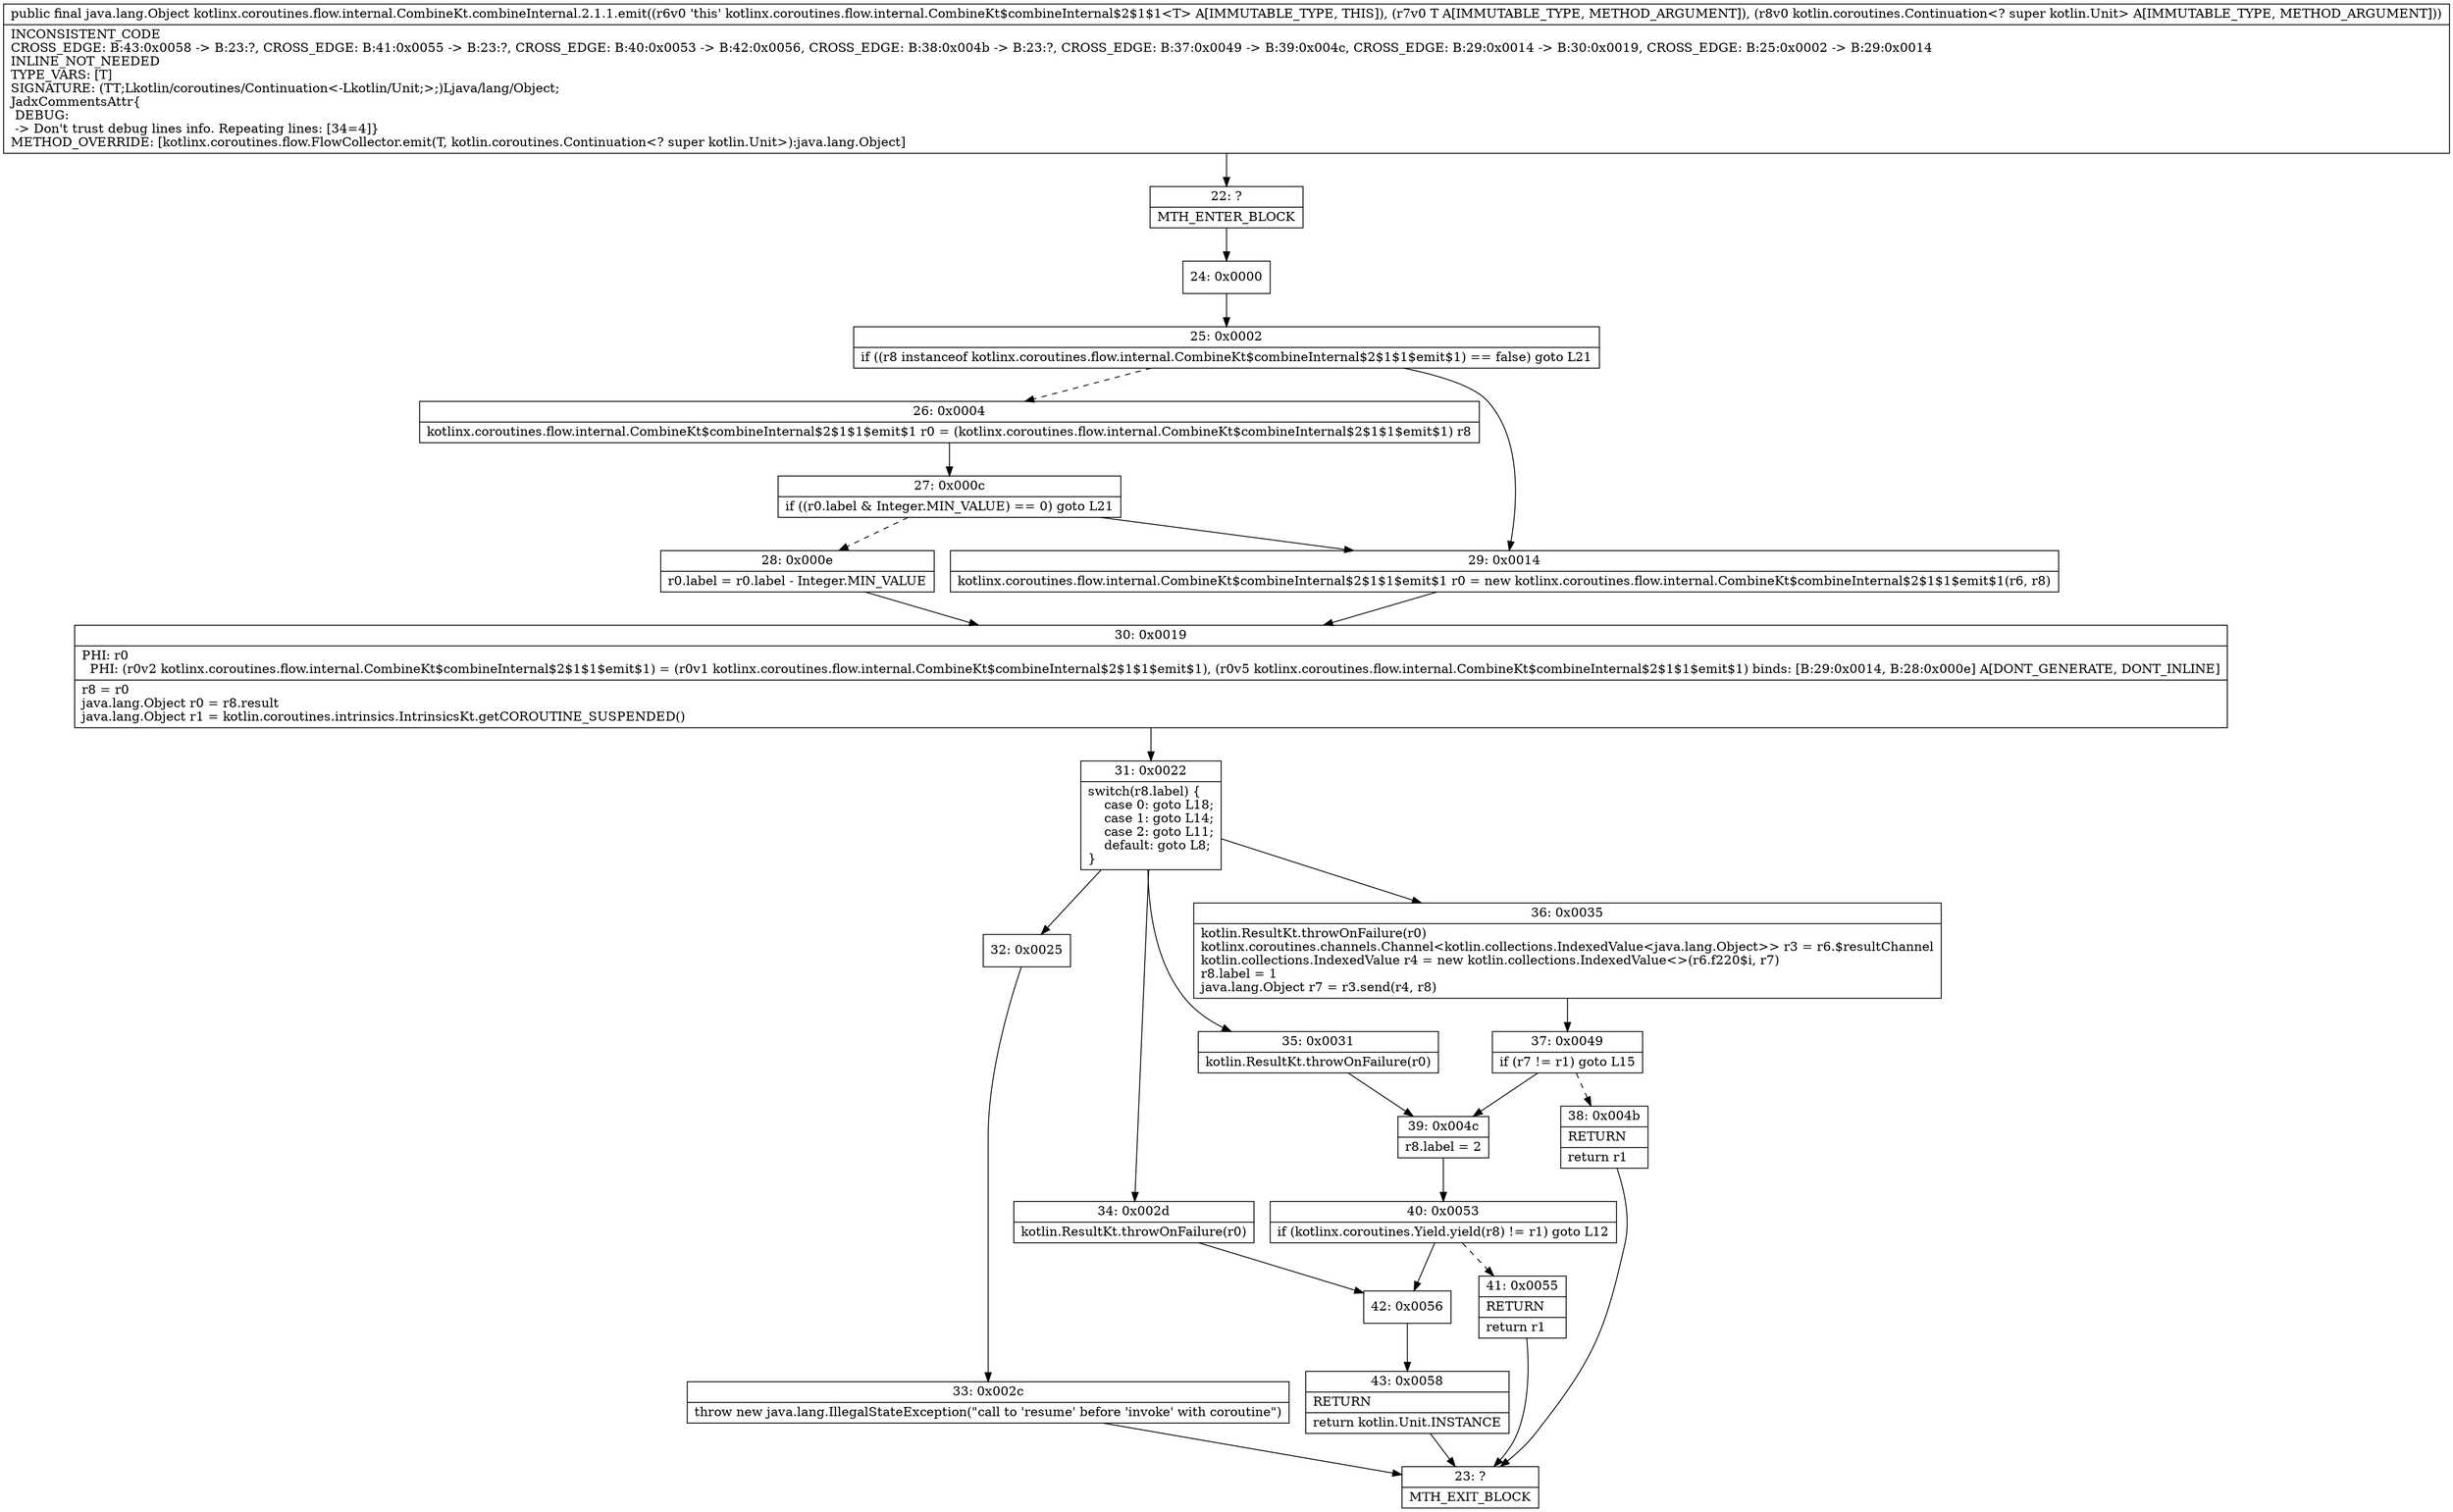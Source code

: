 digraph "CFG forkotlinx.coroutines.flow.internal.CombineKt.combineInternal.2.1.1.emit(Ljava\/lang\/Object;Lkotlin\/coroutines\/Continuation;)Ljava\/lang\/Object;" {
Node_22 [shape=record,label="{22\:\ ?|MTH_ENTER_BLOCK\l}"];
Node_24 [shape=record,label="{24\:\ 0x0000}"];
Node_25 [shape=record,label="{25\:\ 0x0002|if ((r8 instanceof kotlinx.coroutines.flow.internal.CombineKt$combineInternal$2$1$1$emit$1) == false) goto L21\l}"];
Node_26 [shape=record,label="{26\:\ 0x0004|kotlinx.coroutines.flow.internal.CombineKt$combineInternal$2$1$1$emit$1 r0 = (kotlinx.coroutines.flow.internal.CombineKt$combineInternal$2$1$1$emit$1) r8\l}"];
Node_27 [shape=record,label="{27\:\ 0x000c|if ((r0.label & Integer.MIN_VALUE) == 0) goto L21\l}"];
Node_28 [shape=record,label="{28\:\ 0x000e|r0.label = r0.label \- Integer.MIN_VALUE\l}"];
Node_30 [shape=record,label="{30\:\ 0x0019|PHI: r0 \l  PHI: (r0v2 kotlinx.coroutines.flow.internal.CombineKt$combineInternal$2$1$1$emit$1) = (r0v1 kotlinx.coroutines.flow.internal.CombineKt$combineInternal$2$1$1$emit$1), (r0v5 kotlinx.coroutines.flow.internal.CombineKt$combineInternal$2$1$1$emit$1) binds: [B:29:0x0014, B:28:0x000e] A[DONT_GENERATE, DONT_INLINE]\l|r8 = r0\ljava.lang.Object r0 = r8.result\ljava.lang.Object r1 = kotlin.coroutines.intrinsics.IntrinsicsKt.getCOROUTINE_SUSPENDED()\l}"];
Node_31 [shape=record,label="{31\:\ 0x0022|switch(r8.label) \{\l    case 0: goto L18;\l    case 1: goto L14;\l    case 2: goto L11;\l    default: goto L8;\l\}\l}"];
Node_32 [shape=record,label="{32\:\ 0x0025}"];
Node_33 [shape=record,label="{33\:\ 0x002c|throw new java.lang.IllegalStateException(\"call to 'resume' before 'invoke' with coroutine\")\l}"];
Node_23 [shape=record,label="{23\:\ ?|MTH_EXIT_BLOCK\l}"];
Node_34 [shape=record,label="{34\:\ 0x002d|kotlin.ResultKt.throwOnFailure(r0)\l}"];
Node_42 [shape=record,label="{42\:\ 0x0056}"];
Node_43 [shape=record,label="{43\:\ 0x0058|RETURN\l|return kotlin.Unit.INSTANCE\l}"];
Node_35 [shape=record,label="{35\:\ 0x0031|kotlin.ResultKt.throwOnFailure(r0)\l}"];
Node_39 [shape=record,label="{39\:\ 0x004c|r8.label = 2\l}"];
Node_40 [shape=record,label="{40\:\ 0x0053|if (kotlinx.coroutines.Yield.yield(r8) != r1) goto L12\l}"];
Node_41 [shape=record,label="{41\:\ 0x0055|RETURN\l|return r1\l}"];
Node_36 [shape=record,label="{36\:\ 0x0035|kotlin.ResultKt.throwOnFailure(r0)\lkotlinx.coroutines.channels.Channel\<kotlin.collections.IndexedValue\<java.lang.Object\>\> r3 = r6.$resultChannel\lkotlin.collections.IndexedValue r4 = new kotlin.collections.IndexedValue\<\>(r6.f220$i, r7)\lr8.label = 1\ljava.lang.Object r7 = r3.send(r4, r8)\l}"];
Node_37 [shape=record,label="{37\:\ 0x0049|if (r7 != r1) goto L15\l}"];
Node_38 [shape=record,label="{38\:\ 0x004b|RETURN\l|return r1\l}"];
Node_29 [shape=record,label="{29\:\ 0x0014|kotlinx.coroutines.flow.internal.CombineKt$combineInternal$2$1$1$emit$1 r0 = new kotlinx.coroutines.flow.internal.CombineKt$combineInternal$2$1$1$emit$1(r6, r8)\l}"];
MethodNode[shape=record,label="{public final java.lang.Object kotlinx.coroutines.flow.internal.CombineKt.combineInternal.2.1.1.emit((r6v0 'this' kotlinx.coroutines.flow.internal.CombineKt$combineInternal$2$1$1\<T\> A[IMMUTABLE_TYPE, THIS]), (r7v0 T A[IMMUTABLE_TYPE, METHOD_ARGUMENT]), (r8v0 kotlin.coroutines.Continuation\<? super kotlin.Unit\> A[IMMUTABLE_TYPE, METHOD_ARGUMENT]))  | INCONSISTENT_CODE\lCROSS_EDGE: B:43:0x0058 \-\> B:23:?, CROSS_EDGE: B:41:0x0055 \-\> B:23:?, CROSS_EDGE: B:40:0x0053 \-\> B:42:0x0056, CROSS_EDGE: B:38:0x004b \-\> B:23:?, CROSS_EDGE: B:37:0x0049 \-\> B:39:0x004c, CROSS_EDGE: B:29:0x0014 \-\> B:30:0x0019, CROSS_EDGE: B:25:0x0002 \-\> B:29:0x0014\lINLINE_NOT_NEEDED\lTYPE_VARS: [T]\lSIGNATURE: (TT;Lkotlin\/coroutines\/Continuation\<\-Lkotlin\/Unit;\>;)Ljava\/lang\/Object;\lJadxCommentsAttr\{\l DEBUG: \l \-\> Don't trust debug lines info. Repeating lines: [34=4]\}\lMETHOD_OVERRIDE: [kotlinx.coroutines.flow.FlowCollector.emit(T, kotlin.coroutines.Continuation\<? super kotlin.Unit\>):java.lang.Object]\l}"];
MethodNode -> Node_22;Node_22 -> Node_24;
Node_24 -> Node_25;
Node_25 -> Node_26[style=dashed];
Node_25 -> Node_29;
Node_26 -> Node_27;
Node_27 -> Node_28[style=dashed];
Node_27 -> Node_29;
Node_28 -> Node_30;
Node_30 -> Node_31;
Node_31 -> Node_32;
Node_31 -> Node_34;
Node_31 -> Node_35;
Node_31 -> Node_36;
Node_32 -> Node_33;
Node_33 -> Node_23;
Node_34 -> Node_42;
Node_42 -> Node_43;
Node_43 -> Node_23;
Node_35 -> Node_39;
Node_39 -> Node_40;
Node_40 -> Node_41[style=dashed];
Node_40 -> Node_42;
Node_41 -> Node_23;
Node_36 -> Node_37;
Node_37 -> Node_38[style=dashed];
Node_37 -> Node_39;
Node_38 -> Node_23;
Node_29 -> Node_30;
}

